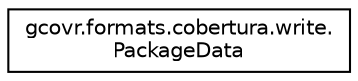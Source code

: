 digraph "Graphical Class Hierarchy"
{
 // LATEX_PDF_SIZE
  edge [fontname="Helvetica",fontsize="10",labelfontname="Helvetica",labelfontsize="10"];
  node [fontname="Helvetica",fontsize="10",shape=record];
  rankdir="LR";
  Node0 [label="gcovr.formats.cobertura.write.\lPackageData",height=0.2,width=0.4,color="black", fillcolor="white", style="filled",URL="$classgcovr_1_1formats_1_1cobertura_1_1write_1_1PackageData.html",tooltip=" "];
}
